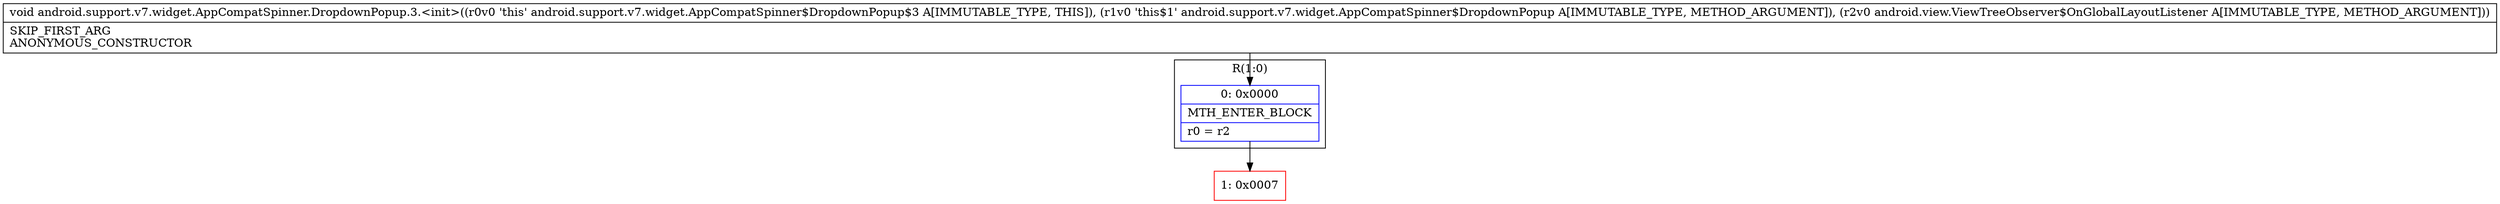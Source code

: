 digraph "CFG forandroid.support.v7.widget.AppCompatSpinner.DropdownPopup.3.\<init\>(Landroid\/support\/v7\/widget\/AppCompatSpinner$DropdownPopup;Landroid\/view\/ViewTreeObserver$OnGlobalLayoutListener;)V" {
subgraph cluster_Region_1535165849 {
label = "R(1:0)";
node [shape=record,color=blue];
Node_0 [shape=record,label="{0\:\ 0x0000|MTH_ENTER_BLOCK\l|r0 = r2\l}"];
}
Node_1 [shape=record,color=red,label="{1\:\ 0x0007}"];
MethodNode[shape=record,label="{void android.support.v7.widget.AppCompatSpinner.DropdownPopup.3.\<init\>((r0v0 'this' android.support.v7.widget.AppCompatSpinner$DropdownPopup$3 A[IMMUTABLE_TYPE, THIS]), (r1v0 'this$1' android.support.v7.widget.AppCompatSpinner$DropdownPopup A[IMMUTABLE_TYPE, METHOD_ARGUMENT]), (r2v0 android.view.ViewTreeObserver$OnGlobalLayoutListener A[IMMUTABLE_TYPE, METHOD_ARGUMENT]))  | SKIP_FIRST_ARG\lANONYMOUS_CONSTRUCTOR\l}"];
MethodNode -> Node_0;
Node_0 -> Node_1;
}

